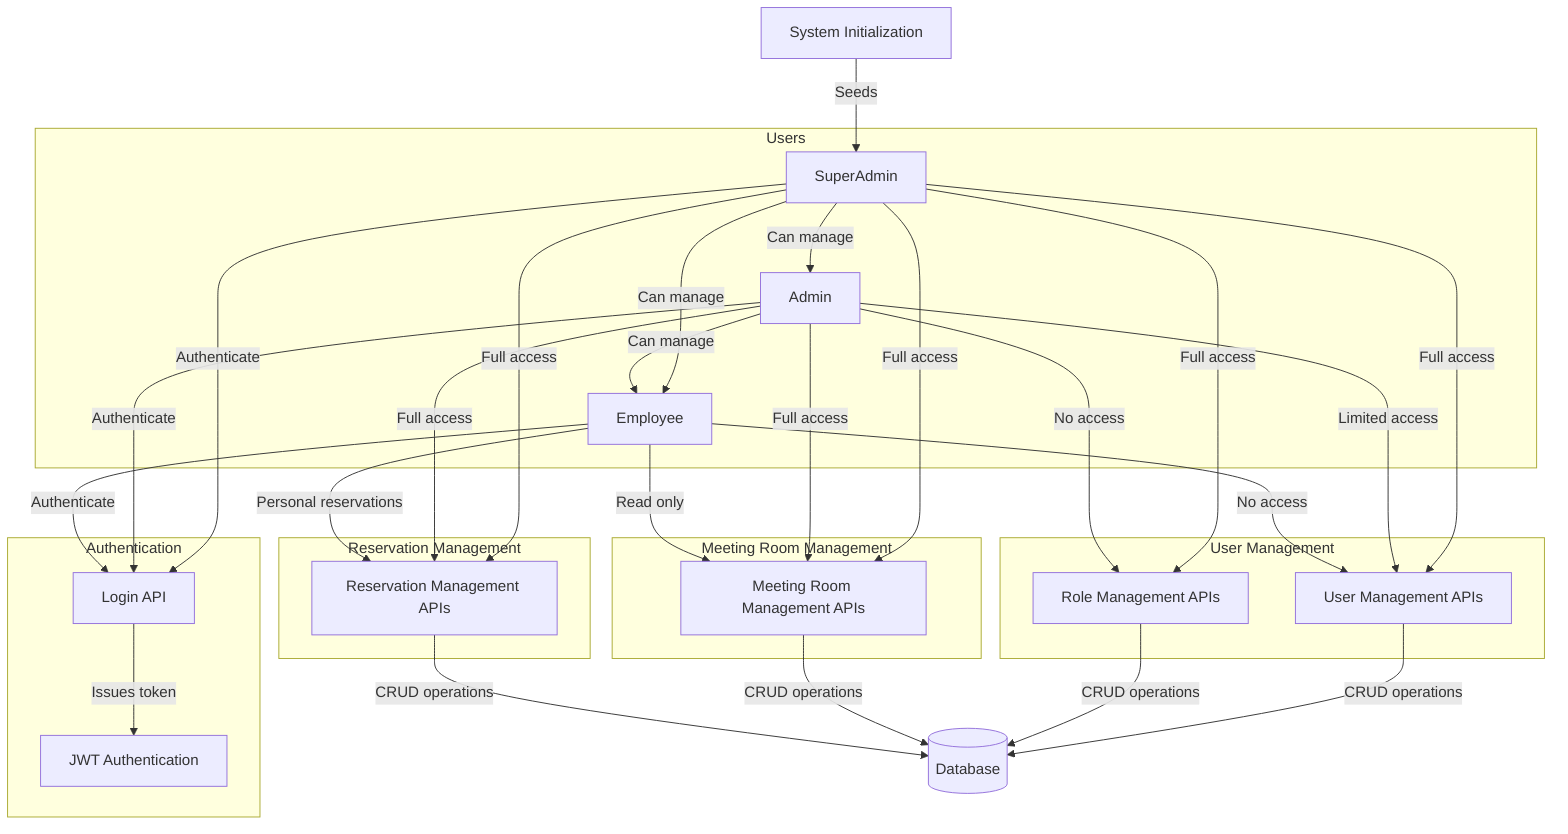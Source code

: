flowchart TD
    subgraph Users
        SU[SuperAdmin]
        A[Admin]
        E[Employee]
    end

    subgraph Authentication
        Login[Login API]
        Auth[JWT Authentication]
    end

    subgraph "User Management"
        UM[User Management APIs]
        RM[Role Management APIs]
    end

    subgraph "Meeting Room Management"
        MRM[Meeting Room Management APIs]
    end

    subgraph "Reservation Management"
        ResM[Reservation Management APIs]
    end

    %% Role hierarchy
    SU -->|Can manage| A
    SU -->|Can manage| E
    A -->|Can manage| E

    %% Authentication flow
    SU & A & E -->|Authenticate| Login
    Login -->|Issues token| Auth

    %% User management permissions
    SU -->|Full access| UM
    SU -->|Full access| RM
    A -->|Limited access| UM
    E -->|No access| UM
    A -->|No access| RM

    %% Meeting room management
    SU & A -->|Full access| MRM
    E -->|Read only| MRM

    %% Reservation management
    SU & A -->|Full access| ResM
    E -->|Personal reservations| ResM

    %% Database operations
    UM & RM & MRM & ResM -->|CRUD operations| DB[(Database)]

    %% System initialization
    Init[System Initialization] -->|Seeds| SU